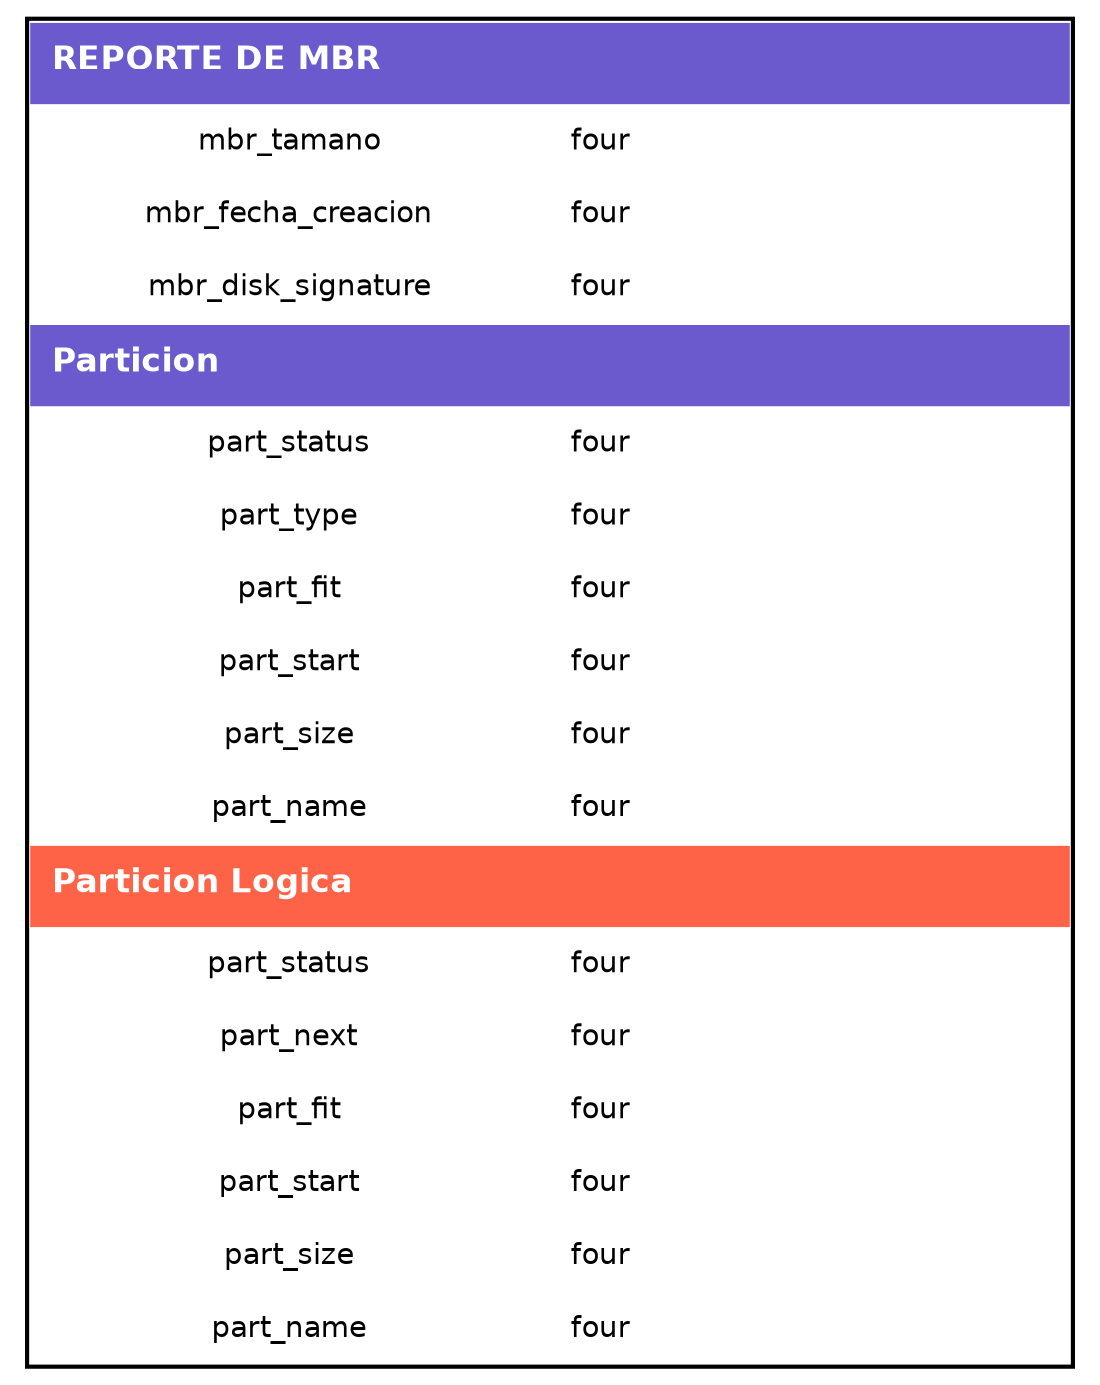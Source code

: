 digraph {

    node [ shape=none fontname=Helvetica ];

    n1 [ label = <
        <table border="2" cellspacing="0" cellpadding="10" >
            <tr><td colspan="2" bgcolor="slateblue" border="1" align="left" width="500" color="white"><b><font point-size="16" color="white">REPORTE DE MBR</font></b></td></tr>
            <tr>
                <td border="0" width="250">mbr_tamano</td>
                <td border="0" width="250" align="left">four</td>
            </tr>
            <tr>
                <td border="0">mbr_fecha_creacion</td>
                <td border="0" align="left">four</td>
            </tr>
            <tr>
                <td border="0">mbr_disk_signature</td>
                <td border="0" align="left">four</td>
            </tr>

            <tr><td colspan="2" bgcolor="slateblue" border="1" align="left" width="500" color="white"><b><font point-size="16" color="white">Particion</font></b></td></tr>
            <tr>
                <td border="0">part_status</td>
                <td border="0" align="left">four</td>
            </tr>
            <tr>
                <td border="0">part_type</td>
                <td border="0" align="left">four</td>
            </tr>
            <tr>
                <td border="0">part_fit</td>
                <td border="0" align="left">four</td>
            </tr>
            <tr>
                <td border="0">part_start</td>
                <td border="0" align="left">four</td>
            </tr>
            <tr>
                <td border="0">part_size</td>
                <td border="0" align="left">four</td>
            </tr>
            <tr>
                <td border="0">part_name</td>
                <td border="0" align="left">four</td>
            </tr>

            <tr><td colspan="2" bgcolor="tomato" border="1" align="left" width="500" color="white"><b><font point-size="16" color="white">Particion Logica</font></b></td></tr>
            <tr>
                <td border="0">part_status</td>
                <td border="0" align="left">four</td>
            </tr>
            <tr>
                <td border="0">part_next</td>
                <td border="0" align="left">four</td>
            </tr>
            <tr>
                <td border="0">part_fit</td>
                <td border="0" align="left">four</td>
            </tr>
            <tr>
                <td border="0">part_start</td>
                <td border="0" align="left">four</td>
            </tr>
            <tr>
                <td border="0">part_size</td>
                <td border="0" align="left">four</td>
            </tr>
            <tr>
                <td border="0">part_name</td>
                <td border="0" align="left">four</td>
            </tr>

        </table>
    > ];

    {rank=same n1};

}